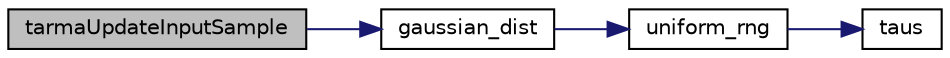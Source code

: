 digraph "tarmaUpdateInputSample"
{
 // LATEX_PDF_SIZE
  edge [fontname="Helvetica",fontsize="10",labelfontname="Helvetica",labelfontsize="10"];
  node [fontname="Helvetica",fontsize="10",shape=record];
  rankdir="LR";
  Node1 [label="tarmaUpdateInputSample",height=0.2,width=0.4,color="black", fillcolor="grey75", style="filled", fontcolor="black",tooltip=" "];
  Node1 -> Node2 [color="midnightblue",fontsize="10",style="solid",fontname="Helvetica"];
  Node2 [label="gaussian_dist",height=0.2,width=0.4,color="black", fillcolor="white", style="filled",URL="$oml_8c.html#a256026f4011ad3c63c4a5f79ba6c2aaa",tooltip=" "];
  Node2 -> Node3 [color="midnightblue",fontsize="10",style="solid",fontname="Helvetica"];
  Node3 [label="uniform_rng",height=0.2,width=0.4,color="black", fillcolor="white", style="filled",URL="$oml_8c.html#a8451bb33f8030cc168c63d60812921f4",tooltip="generates uniform random number with algo: wichman_hill / random() / Taus"];
  Node3 -> Node4 [color="midnightblue",fontsize="10",style="solid",fontname="Helvetica"];
  Node4 [label="taus",height=0.2,width=0.4,color="black", fillcolor="white", style="filled",URL="$oml_8h.html#a362f00415eaebca7255f9c4d08bd9fd6",tooltip="compute random number"];
}
